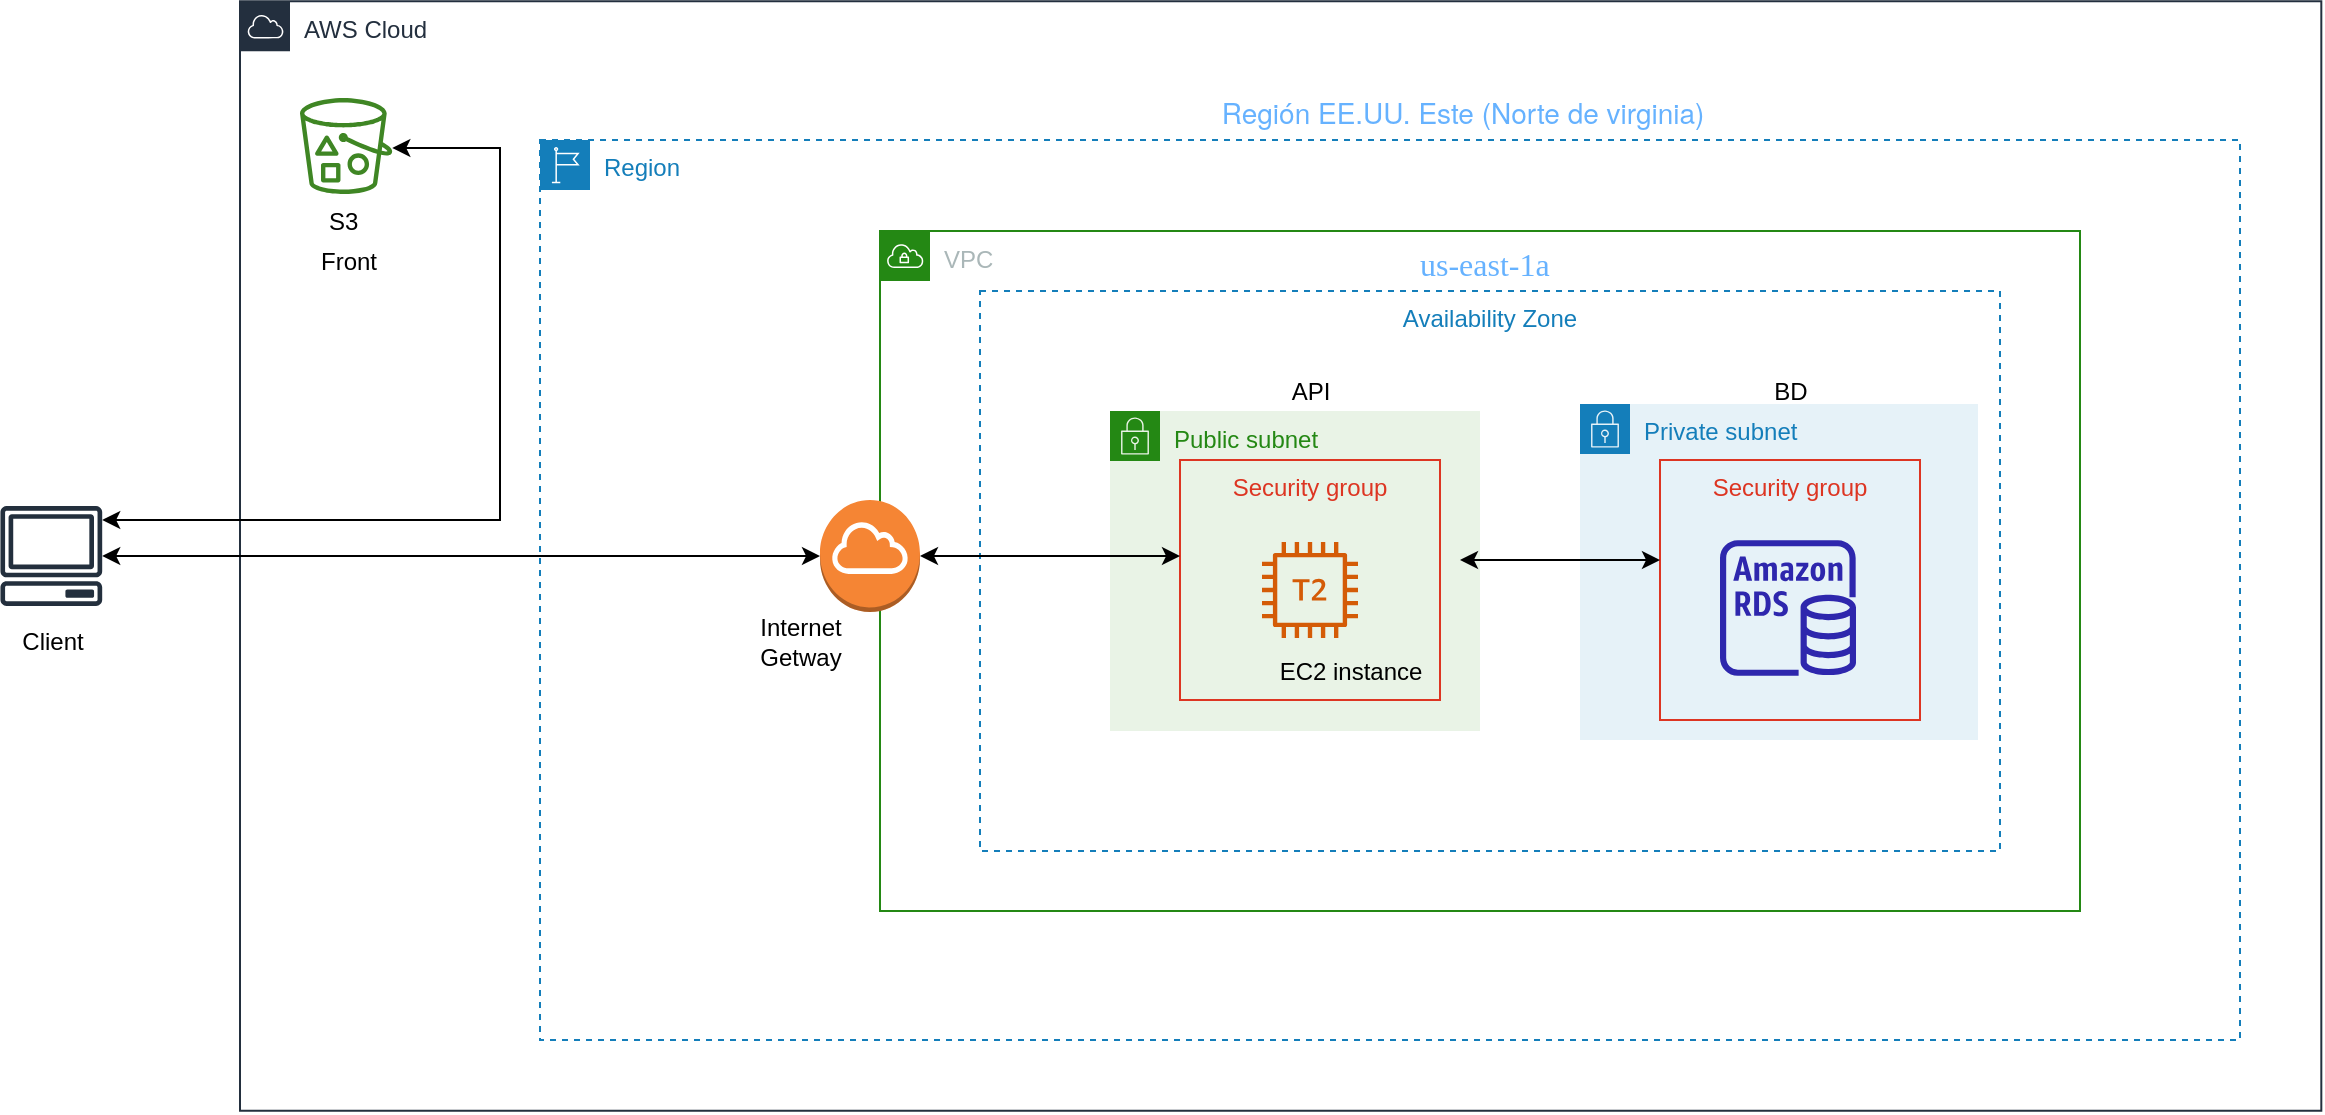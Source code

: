 <mxfile version="18.0.7" type="device"><diagram id="uEqY7YFKKpN_XR9Svlax" name="Page-1"><mxGraphModel dx="2310" dy="793" grid="1" gridSize="10" guides="1" tooltips="1" connect="1" arrows="1" fold="1" page="1" pageScale="1" pageWidth="827" pageHeight="1169" math="0" shadow="0"><root><mxCell id="0"/><mxCell id="1" parent="0"/><mxCell id="oazvzQxylYCjBI2D7T6u-35" value="Public subnet" style="points=[[0,0],[0.25,0],[0.5,0],[0.75,0],[1,0],[1,0.25],[1,0.5],[1,0.75],[1,1],[0.75,1],[0.5,1],[0.25,1],[0,1],[0,0.75],[0,0.5],[0,0.25]];outlineConnect=0;gradientColor=none;html=1;whiteSpace=wrap;fontSize=12;fontStyle=0;container=1;pointerEvents=0;collapsible=0;recursiveResize=0;shape=mxgraph.aws4.group;grIcon=mxgraph.aws4.group_security_group;grStroke=0;strokeColor=#248814;fillColor=#E9F3E6;verticalAlign=top;align=left;spacingLeft=30;fontColor=#248814;dashed=0;" parent="1" vertex="1"><mxGeometry x="-175" y="345.5" width="185" height="160" as="geometry"/></mxCell><mxCell id="oazvzQxylYCjBI2D7T6u-34" value="Private subnet" style="points=[[0,0],[0.25,0],[0.5,0],[0.75,0],[1,0],[1,0.25],[1,0.5],[1,0.75],[1,1],[0.75,1],[0.5,1],[0.25,1],[0,1],[0,0.75],[0,0.5],[0,0.25]];outlineConnect=0;gradientColor=none;html=1;whiteSpace=wrap;fontSize=12;fontStyle=0;container=1;pointerEvents=0;collapsible=0;recursiveResize=0;shape=mxgraph.aws4.group;grIcon=mxgraph.aws4.group_security_group;grStroke=0;strokeColor=#147EBA;fillColor=#E6F2F8;verticalAlign=top;align=left;spacingLeft=30;fontColor=#147EBA;dashed=0;" parent="1" vertex="1"><mxGeometry x="60" y="342" width="199" height="168" as="geometry"/></mxCell><mxCell id="oazvzQxylYCjBI2D7T6u-1" value="AWS Cloud" style="points=[[0,0],[0.25,0],[0.5,0],[0.75,0],[1,0],[1,0.25],[1,0.5],[1,0.75],[1,1],[0.75,1],[0.5,1],[0.25,1],[0,1],[0,0.75],[0,0.5],[0,0.25]];outlineConnect=0;gradientColor=none;html=1;whiteSpace=wrap;fontSize=12;fontStyle=0;container=1;pointerEvents=0;collapsible=0;recursiveResize=0;shape=mxgraph.aws4.group;grIcon=mxgraph.aws4.group_aws_cloud;strokeColor=#232F3E;fillColor=none;verticalAlign=top;align=left;spacingLeft=30;fontColor=#232F3E;dashed=0;" parent="1" vertex="1"><mxGeometry x="-610" y="140.63" width="1040.66" height="554.75" as="geometry"/></mxCell><mxCell id="oazvzQxylYCjBI2D7T6u-22" value="" style="sketch=0;outlineConnect=0;fontColor=#232F3E;gradientColor=none;fillColor=#3F8624;strokeColor=none;dashed=0;verticalLabelPosition=bottom;verticalAlign=top;align=center;html=1;fontSize=12;fontStyle=0;aspect=fixed;pointerEvents=1;shape=mxgraph.aws4.bucket_with_objects;" parent="oazvzQxylYCjBI2D7T6u-1" vertex="1"><mxGeometry x="30.0" y="48.37" width="46.15" height="48" as="geometry"/></mxCell><mxCell id="oazvzQxylYCjBI2D7T6u-23" value="S3&amp;nbsp;" style="text;html=1;align=center;verticalAlign=middle;resizable=0;points=[];autosize=1;strokeColor=none;fillColor=none;" parent="oazvzQxylYCjBI2D7T6u-1" vertex="1"><mxGeometry x="38.08" y="100" width="30" height="20" as="geometry"/></mxCell><mxCell id="oazvzQxylYCjBI2D7T6u-26" value="Front" style="text;html=1;align=center;verticalAlign=middle;resizable=0;points=[];autosize=1;strokeColor=none;fillColor=none;" parent="oazvzQxylYCjBI2D7T6u-1" vertex="1"><mxGeometry x="34.15" y="120" width="40" height="20" as="geometry"/></mxCell><mxCell id="oazvzQxylYCjBI2D7T6u-3" value="&lt;span style=&quot;color: rgb(102, 178, 255); font-family: AmazonEmberBold, &amp;quot;Helvetica Neue Bold&amp;quot;, &amp;quot;Helvetica Neue&amp;quot;, Helvetica, Arial, sans-serif; font-size: 14px; text-align: left;&quot;&gt;Región EE.UU. Este (Norte de virginia)&amp;nbsp;&lt;/span&gt;" style="text;html=1;align=center;verticalAlign=middle;resizable=0;points=[];autosize=1;strokeColor=none;fillColor=none;" parent="1" vertex="1"><mxGeometry x="-127" y="185.5" width="260" height="20" as="geometry"/></mxCell><mxCell id="oazvzQxylYCjBI2D7T6u-6" value="VPC" style="points=[[0,0],[0.25,0],[0.5,0],[0.75,0],[1,0],[1,0.25],[1,0.5],[1,0.75],[1,1],[0.75,1],[0.5,1],[0.25,1],[0,1],[0,0.75],[0,0.5],[0,0.25]];outlineConnect=0;gradientColor=none;html=1;whiteSpace=wrap;fontSize=12;fontStyle=0;container=1;pointerEvents=0;collapsible=0;recursiveResize=0;shape=mxgraph.aws4.group;grIcon=mxgraph.aws4.group_vpc;strokeColor=#248814;fillColor=none;verticalAlign=top;align=left;spacingLeft=30;fontColor=#AAB7B8;dashed=0;" parent="1" vertex="1"><mxGeometry x="-290" y="255.5" width="600" height="340" as="geometry"/></mxCell><mxCell id="oazvzQxylYCjBI2D7T6u-4" value="Availability Zone" style="fillColor=none;strokeColor=#147EBA;dashed=1;verticalAlign=top;fontStyle=0;fontColor=#147EBA;" parent="oazvzQxylYCjBI2D7T6u-6" vertex="1"><mxGeometry x="50" y="30" width="510" height="280" as="geometry"/></mxCell><mxCell id="oazvzQxylYCjBI2D7T6u-13" value="EC2 instance" style="text;html=1;align=center;verticalAlign=middle;resizable=0;points=[];autosize=1;strokeColor=none;fillColor=none;" parent="oazvzQxylYCjBI2D7T6u-6" vertex="1"><mxGeometry x="190" y="210" width="90" height="20" as="geometry"/></mxCell><mxCell id="oazvzQxylYCjBI2D7T6u-19" value="" style="group" parent="oazvzQxylYCjBI2D7T6u-6" vertex="1" connectable="0"><mxGeometry x="150" y="114.5" width="130" height="130" as="geometry"/></mxCell><mxCell id="oazvzQxylYCjBI2D7T6u-7" value="Security group" style="fillColor=none;strokeColor=#DD3522;verticalAlign=top;fontStyle=0;fontColor=#DD3522;" parent="oazvzQxylYCjBI2D7T6u-19" vertex="1"><mxGeometry width="130" height="120" as="geometry"/></mxCell><mxCell id="oazvzQxylYCjBI2D7T6u-12" value="" style="sketch=0;outlineConnect=0;fontColor=#232F3E;gradientColor=none;fillColor=#D45B07;strokeColor=none;dashed=0;verticalLabelPosition=bottom;verticalAlign=top;align=center;html=1;fontSize=12;fontStyle=0;aspect=fixed;pointerEvents=1;shape=mxgraph.aws4.t2_instance;" parent="oazvzQxylYCjBI2D7T6u-19" vertex="1"><mxGeometry x="41" y="41" width="48" height="48" as="geometry"/></mxCell><mxCell id="oazvzQxylYCjBI2D7T6u-5" value="&lt;span style=&quot;color: rgb(102, 178, 255); font-family: &amp;quot;Amazon Ember&amp;quot;; font-size: 16px; font-style: normal; font-variant-ligatures: normal; font-variant-caps: normal; font-weight: 400; letter-spacing: normal; orphans: 2; text-align: start; text-indent: 0px; text-transform: none; widows: 2; word-spacing: 0px; -webkit-text-stroke-width: 0px; background-color: rgb(255, 255, 255); text-decoration-thickness: initial; text-decoration-style: initial; text-decoration-color: initial; float: none; display: inline !important;&quot;&gt;us-east-1a&lt;/span&gt;" style="text;whiteSpace=wrap;html=1;" parent="oazvzQxylYCjBI2D7T6u-6" vertex="1"><mxGeometry x="268" width="90" height="30" as="geometry"/></mxCell><mxCell id="oazvzQxylYCjBI2D7T6u-24" value="API" style="text;html=1;align=center;verticalAlign=middle;resizable=0;points=[];autosize=1;strokeColor=none;fillColor=none;" parent="oazvzQxylYCjBI2D7T6u-6" vertex="1"><mxGeometry x="200" y="70" width="30" height="20" as="geometry"/></mxCell><mxCell id="oazvzQxylYCjBI2D7T6u-25" value="BD" style="text;html=1;align=center;verticalAlign=middle;resizable=0;points=[];autosize=1;strokeColor=none;fillColor=none;" parent="oazvzQxylYCjBI2D7T6u-6" vertex="1"><mxGeometry x="440" y="70" width="30" height="20" as="geometry"/></mxCell><mxCell id="oazvzQxylYCjBI2D7T6u-20" value="" style="group" parent="oazvzQxylYCjBI2D7T6u-6" vertex="1" connectable="0"><mxGeometry x="390" y="114.5" width="130" height="130" as="geometry"/></mxCell><mxCell id="oazvzQxylYCjBI2D7T6u-8" value="Security group" style="fillColor=none;strokeColor=#DD3522;verticalAlign=top;fontStyle=0;fontColor=#DD3522;" parent="oazvzQxylYCjBI2D7T6u-20" vertex="1"><mxGeometry width="130" height="130" as="geometry"/></mxCell><mxCell id="oazvzQxylYCjBI2D7T6u-10" value="" style="sketch=0;outlineConnect=0;fontColor=#232F3E;gradientColor=none;fillColor=#2E27AD;strokeColor=none;dashed=0;verticalLabelPosition=bottom;verticalAlign=top;align=center;html=1;fontSize=12;fontStyle=0;aspect=fixed;pointerEvents=1;shape=mxgraph.aws4.rds_instance;" parent="oazvzQxylYCjBI2D7T6u-20" vertex="1"><mxGeometry x="30" y="40" width="68" height="68" as="geometry"/></mxCell><mxCell id="oazvzQxylYCjBI2D7T6u-14" style="edgeStyle=orthogonalEdgeStyle;rounded=0;orthogonalLoop=1;jettySize=auto;html=1;startArrow=classic;startFill=1;endArrow=classic;endFill=1;" parent="oazvzQxylYCjBI2D7T6u-6" source="oazvzQxylYCjBI2D7T6u-8" edge="1"><mxGeometry relative="1" as="geometry"><mxPoint x="290" y="164.5" as="targetPoint"/><Array as="points"><mxPoint x="290" y="165"/></Array></mxGeometry></mxCell><mxCell id="S_5b8rm1CDy6iXDZw9T--1" style="edgeStyle=orthogonalEdgeStyle;rounded=0;orthogonalLoop=1;jettySize=auto;html=1;startArrow=classic;startFill=1;" parent="1" source="oazvzQxylYCjBI2D7T6u-17" target="oazvzQxylYCjBI2D7T6u-22" edge="1"><mxGeometry relative="1" as="geometry"><Array as="points"><mxPoint x="-480" y="400"/><mxPoint x="-480" y="214"/></Array></mxGeometry></mxCell><mxCell id="oazvzQxylYCjBI2D7T6u-17" value="" style="sketch=0;outlineConnect=0;fontColor=#232F3E;gradientColor=none;fillColor=#232F3D;strokeColor=none;dashed=0;verticalLabelPosition=bottom;verticalAlign=top;align=center;html=1;fontSize=12;fontStyle=0;aspect=fixed;pointerEvents=1;shape=mxgraph.aws4.client;" parent="1" vertex="1"><mxGeometry x="-730" y="393" width="51.32" height="50" as="geometry"/></mxCell><mxCell id="oazvzQxylYCjBI2D7T6u-2" value="Region" style="points=[[0,0],[0.25,0],[0.5,0],[0.75,0],[1,0],[1,0.25],[1,0.5],[1,0.75],[1,1],[0.75,1],[0.5,1],[0.25,1],[0,1],[0,0.75],[0,0.5],[0,0.25]];outlineConnect=0;gradientColor=none;html=1;whiteSpace=wrap;fontSize=12;fontStyle=0;container=0;pointerEvents=0;collapsible=0;recursiveResize=0;shape=mxgraph.aws4.group;grIcon=mxgraph.aws4.group_region;strokeColor=#147EBA;fillColor=none;verticalAlign=top;align=left;spacingLeft=30;fontColor=#147EBA;dashed=1;" parent="1" vertex="1"><mxGeometry x="-460" y="210" width="850" height="450" as="geometry"/></mxCell><mxCell id="oazvzQxylYCjBI2D7T6u-39" value="Client" style="text;html=1;align=center;verticalAlign=middle;resizable=0;points=[];autosize=1;strokeColor=none;fillColor=none;" parent="1" vertex="1"><mxGeometry x="-729.34" y="451" width="50" height="20" as="geometry"/></mxCell><mxCell id="oazvzQxylYCjBI2D7T6u-40" style="edgeStyle=orthogonalEdgeStyle;rounded=0;orthogonalLoop=1;jettySize=auto;html=1;startArrow=classic;startFill=1;endArrow=classic;endFill=1;" parent="1" source="oazvzQxylYCjBI2D7T6u-15" target="oazvzQxylYCjBI2D7T6u-17" edge="1"><mxGeometry relative="1" as="geometry"><mxPoint x="-540" y="390" as="targetPoint"/><Array as="points"><mxPoint x="-520" y="418"/><mxPoint x="-520" y="418"/></Array></mxGeometry></mxCell><mxCell id="S_5b8rm1CDy6iXDZw9T--2" value="Internet&lt;br&gt;Getway" style="text;html=1;align=center;verticalAlign=middle;resizable=0;points=[];autosize=1;strokeColor=none;fillColor=none;" parent="1" vertex="1"><mxGeometry x="-360" y="446" width="60" height="30" as="geometry"/></mxCell><mxCell id="oazvzQxylYCjBI2D7T6u-15" value="" style="outlineConnect=0;dashed=0;verticalLabelPosition=bottom;verticalAlign=top;align=center;html=1;shape=mxgraph.aws3.internet_gateway;fillColor=#F58534;gradientColor=none;" parent="1" vertex="1"><mxGeometry x="-320" y="390" width="50" height="56" as="geometry"/></mxCell><mxCell id="S_5b8rm1CDy6iXDZw9T--4" style="edgeStyle=orthogonalEdgeStyle;rounded=0;orthogonalLoop=1;jettySize=auto;html=1;entryX=1;entryY=0.5;entryDx=0;entryDy=0;entryPerimeter=0;startArrow=classic;startFill=1;endArrow=classic;endFill=1;" parent="1" source="oazvzQxylYCjBI2D7T6u-7" target="oazvzQxylYCjBI2D7T6u-15" edge="1"><mxGeometry relative="1" as="geometry"><Array as="points"><mxPoint x="-180" y="418"/><mxPoint x="-180" y="418"/></Array></mxGeometry></mxCell></root></mxGraphModel></diagram></mxfile>